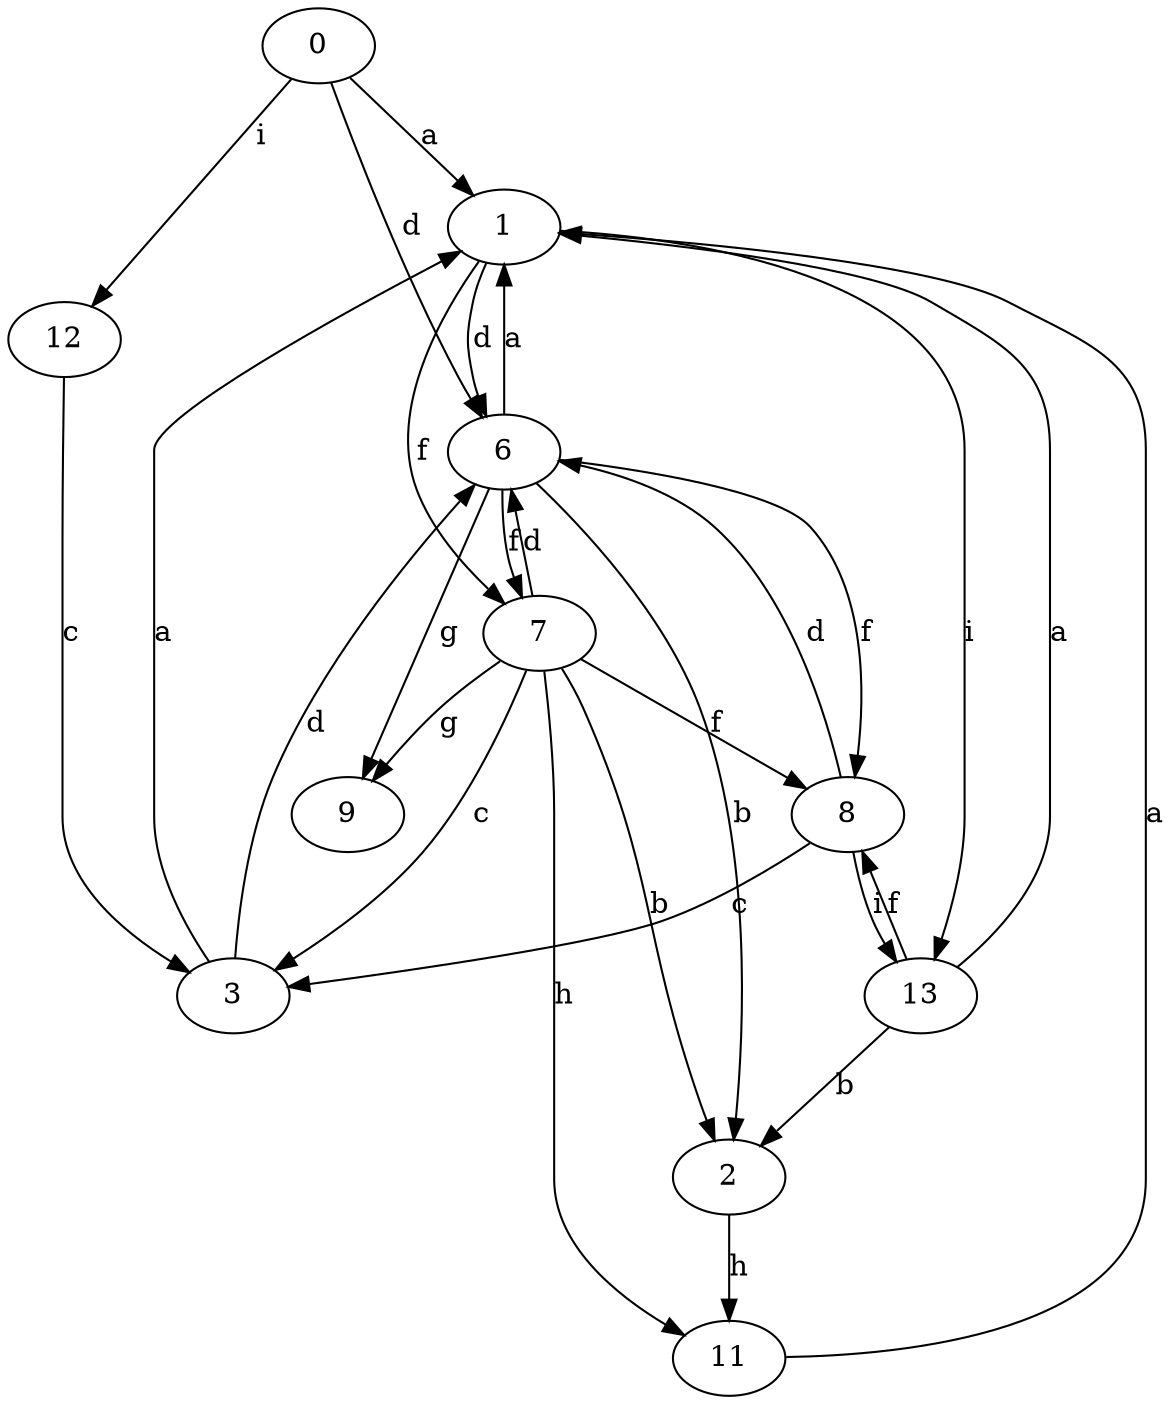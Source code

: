 strict digraph  {
0;
1;
2;
3;
6;
7;
8;
9;
11;
12;
13;
0 -> 1  [label=a];
0 -> 6  [label=d];
0 -> 12  [label=i];
1 -> 6  [label=d];
1 -> 7  [label=f];
1 -> 13  [label=i];
2 -> 11  [label=h];
3 -> 1  [label=a];
3 -> 6  [label=d];
6 -> 1  [label=a];
6 -> 2  [label=b];
6 -> 7  [label=f];
6 -> 8  [label=f];
6 -> 9  [label=g];
7 -> 2  [label=b];
7 -> 3  [label=c];
7 -> 6  [label=d];
7 -> 8  [label=f];
7 -> 9  [label=g];
7 -> 11  [label=h];
8 -> 3  [label=c];
8 -> 6  [label=d];
8 -> 13  [label=i];
11 -> 1  [label=a];
12 -> 3  [label=c];
13 -> 1  [label=a];
13 -> 2  [label=b];
13 -> 8  [label=f];
}
